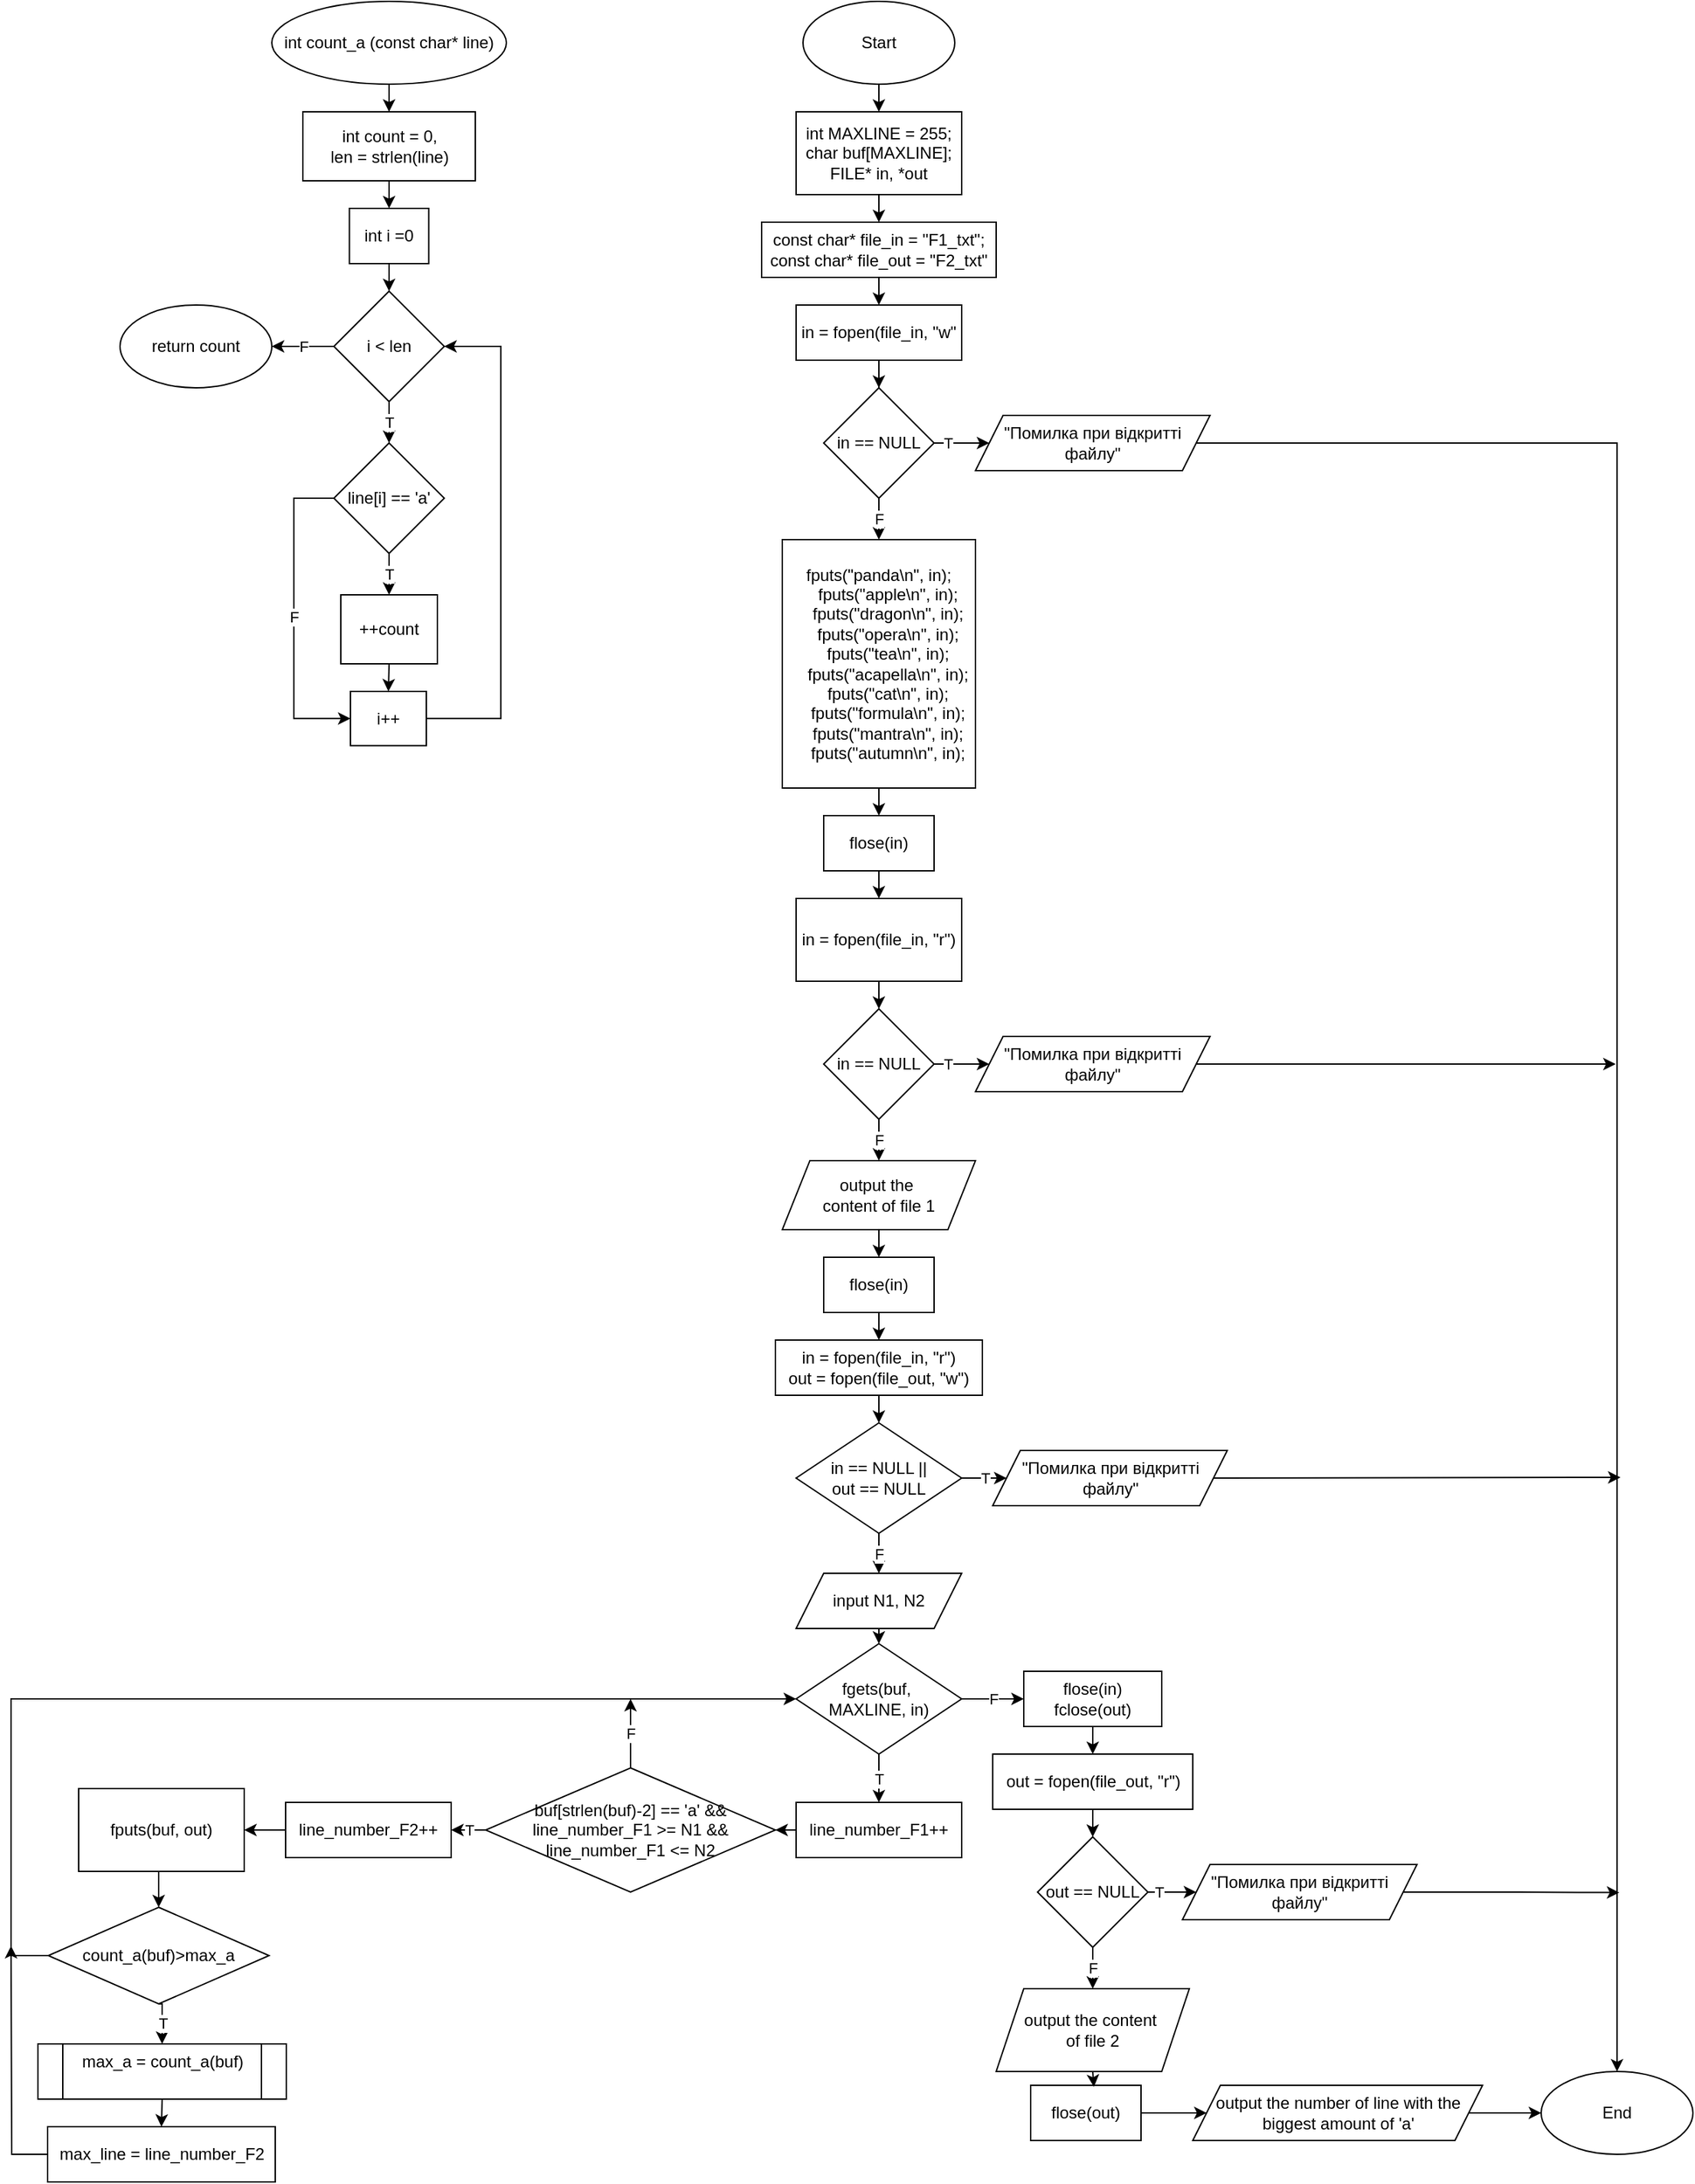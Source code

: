 <mxfile version="24.8.6">
  <diagram name="Сторінка-1" id="p6vIL5JQZO4nBWqq933c">
    <mxGraphModel dx="1498" dy="611" grid="1" gridSize="10" guides="1" tooltips="1" connect="1" arrows="1" fold="1" page="1" pageScale="1" pageWidth="827" pageHeight="1169" math="0" shadow="0">
      <root>
        <mxCell id="0" />
        <mxCell id="1" parent="0" />
        <mxCell id="-3Lw0trIVXNQq_LTQyiZ-9" style="edgeStyle=orthogonalEdgeStyle;rounded=0;orthogonalLoop=1;jettySize=auto;html=1;exitX=0.5;exitY=1;exitDx=0;exitDy=0;" edge="1" parent="1" source="-3Lw0trIVXNQq_LTQyiZ-2" target="-3Lw0trIVXNQq_LTQyiZ-3">
          <mxGeometry relative="1" as="geometry" />
        </mxCell>
        <mxCell id="-3Lw0trIVXNQq_LTQyiZ-2" value="int count_a (const char* line)" style="ellipse;whiteSpace=wrap;html=1;" vertex="1" parent="1">
          <mxGeometry x="120" y="30" width="170" height="60" as="geometry" />
        </mxCell>
        <mxCell id="-3Lw0trIVXNQq_LTQyiZ-10" style="edgeStyle=orthogonalEdgeStyle;rounded=0;orthogonalLoop=1;jettySize=auto;html=1;exitX=0.5;exitY=1;exitDx=0;exitDy=0;entryX=0.5;entryY=0;entryDx=0;entryDy=0;" edge="1" parent="1" source="-3Lw0trIVXNQq_LTQyiZ-3" target="-3Lw0trIVXNQq_LTQyiZ-4">
          <mxGeometry relative="1" as="geometry" />
        </mxCell>
        <mxCell id="-3Lw0trIVXNQq_LTQyiZ-3" value="&lt;div&gt;int count = 0,&lt;/div&gt;&lt;div&gt;len = strlen(line)&lt;br&gt;&lt;/div&gt;" style="rounded=0;whiteSpace=wrap;html=1;" vertex="1" parent="1">
          <mxGeometry x="142.5" y="110" width="125" height="50" as="geometry" />
        </mxCell>
        <mxCell id="-3Lw0trIVXNQq_LTQyiZ-11" style="edgeStyle=orthogonalEdgeStyle;rounded=0;orthogonalLoop=1;jettySize=auto;html=1;exitX=0.5;exitY=1;exitDx=0;exitDy=0;entryX=0.5;entryY=0;entryDx=0;entryDy=0;" edge="1" parent="1" source="-3Lw0trIVXNQq_LTQyiZ-4" target="-3Lw0trIVXNQq_LTQyiZ-5">
          <mxGeometry relative="1" as="geometry" />
        </mxCell>
        <mxCell id="-3Lw0trIVXNQq_LTQyiZ-4" value="int i =0" style="rounded=0;whiteSpace=wrap;html=1;" vertex="1" parent="1">
          <mxGeometry x="176.25" y="180" width="57.5" height="40" as="geometry" />
        </mxCell>
        <mxCell id="-3Lw0trIVXNQq_LTQyiZ-12" value="T" style="edgeStyle=orthogonalEdgeStyle;rounded=0;orthogonalLoop=1;jettySize=auto;html=1;exitX=0.5;exitY=1;exitDx=0;exitDy=0;entryX=0.5;entryY=0;entryDx=0;entryDy=0;" edge="1" parent="1" source="-3Lw0trIVXNQq_LTQyiZ-5" target="-3Lw0trIVXNQq_LTQyiZ-6">
          <mxGeometry relative="1" as="geometry" />
        </mxCell>
        <mxCell id="-3Lw0trIVXNQq_LTQyiZ-17" value="F" style="edgeStyle=orthogonalEdgeStyle;rounded=0;orthogonalLoop=1;jettySize=auto;html=1;exitX=0;exitY=0.5;exitDx=0;exitDy=0;entryX=1;entryY=0.5;entryDx=0;entryDy=0;" edge="1" parent="1" source="-3Lw0trIVXNQq_LTQyiZ-5" target="-3Lw0trIVXNQq_LTQyiZ-8">
          <mxGeometry relative="1" as="geometry" />
        </mxCell>
        <mxCell id="-3Lw0trIVXNQq_LTQyiZ-5" value="i &amp;lt; len" style="rhombus;whiteSpace=wrap;html=1;" vertex="1" parent="1">
          <mxGeometry x="165" y="240" width="80" height="80" as="geometry" />
        </mxCell>
        <mxCell id="-3Lw0trIVXNQq_LTQyiZ-13" value="T" style="edgeStyle=orthogonalEdgeStyle;rounded=0;orthogonalLoop=1;jettySize=auto;html=1;exitX=0.5;exitY=1;exitDx=0;exitDy=0;entryX=0.5;entryY=0;entryDx=0;entryDy=0;" edge="1" parent="1" source="-3Lw0trIVXNQq_LTQyiZ-6" target="-3Lw0trIVXNQq_LTQyiZ-7">
          <mxGeometry relative="1" as="geometry" />
        </mxCell>
        <mxCell id="-3Lw0trIVXNQq_LTQyiZ-19" value="F" style="edgeStyle=orthogonalEdgeStyle;rounded=0;orthogonalLoop=1;jettySize=auto;html=1;entryX=0;entryY=0.5;entryDx=0;entryDy=0;" edge="1" parent="1" source="-3Lw0trIVXNQq_LTQyiZ-6" target="-3Lw0trIVXNQq_LTQyiZ-14">
          <mxGeometry relative="1" as="geometry">
            <mxPoint x="135" y="560" as="targetPoint" />
            <Array as="points">
              <mxPoint x="136" y="390" />
              <mxPoint x="136" y="550" />
            </Array>
          </mxGeometry>
        </mxCell>
        <mxCell id="-3Lw0trIVXNQq_LTQyiZ-6" value="line[i] == &#39;a&#39;" style="rhombus;whiteSpace=wrap;html=1;" vertex="1" parent="1">
          <mxGeometry x="165" y="350" width="80" height="80" as="geometry" />
        </mxCell>
        <mxCell id="-3Lw0trIVXNQq_LTQyiZ-15" style="edgeStyle=orthogonalEdgeStyle;rounded=0;orthogonalLoop=1;jettySize=auto;html=1;exitX=0.5;exitY=1;exitDx=0;exitDy=0;entryX=0.5;entryY=0;entryDx=0;entryDy=0;" edge="1" parent="1" source="-3Lw0trIVXNQq_LTQyiZ-7" target="-3Lw0trIVXNQq_LTQyiZ-14">
          <mxGeometry relative="1" as="geometry" />
        </mxCell>
        <mxCell id="-3Lw0trIVXNQq_LTQyiZ-7" value="++count" style="rounded=0;whiteSpace=wrap;html=1;" vertex="1" parent="1">
          <mxGeometry x="170" y="460" width="70" height="50" as="geometry" />
        </mxCell>
        <mxCell id="-3Lw0trIVXNQq_LTQyiZ-8" value="return count" style="ellipse;whiteSpace=wrap;html=1;" vertex="1" parent="1">
          <mxGeometry x="10" y="250" width="110" height="60" as="geometry" />
        </mxCell>
        <mxCell id="-3Lw0trIVXNQq_LTQyiZ-16" style="edgeStyle=orthogonalEdgeStyle;rounded=0;orthogonalLoop=1;jettySize=auto;html=1;exitX=1;exitY=0.5;exitDx=0;exitDy=0;entryX=1;entryY=0.5;entryDx=0;entryDy=0;" edge="1" parent="1" source="-3Lw0trIVXNQq_LTQyiZ-14" target="-3Lw0trIVXNQq_LTQyiZ-5">
          <mxGeometry relative="1" as="geometry">
            <mxPoint x="285" y="270" as="targetPoint" />
            <Array as="points">
              <mxPoint x="286" y="550" />
              <mxPoint x="286" y="280" />
            </Array>
          </mxGeometry>
        </mxCell>
        <mxCell id="-3Lw0trIVXNQq_LTQyiZ-14" value="i++" style="rounded=0;whiteSpace=wrap;html=1;" vertex="1" parent="1">
          <mxGeometry x="177" y="530" width="55" height="39.29" as="geometry" />
        </mxCell>
        <mxCell id="-3Lw0trIVXNQq_LTQyiZ-65" style="edgeStyle=orthogonalEdgeStyle;rounded=0;orthogonalLoop=1;jettySize=auto;html=1;exitX=0.5;exitY=1;exitDx=0;exitDy=0;entryX=0.5;entryY=0;entryDx=0;entryDy=0;" edge="1" parent="1" source="-3Lw0trIVXNQq_LTQyiZ-20" target="-3Lw0trIVXNQq_LTQyiZ-21">
          <mxGeometry relative="1" as="geometry" />
        </mxCell>
        <mxCell id="-3Lw0trIVXNQq_LTQyiZ-20" value="Start" style="ellipse;whiteSpace=wrap;html=1;" vertex="1" parent="1">
          <mxGeometry x="505" y="30" width="110" height="60" as="geometry" />
        </mxCell>
        <mxCell id="-3Lw0trIVXNQq_LTQyiZ-66" style="edgeStyle=orthogonalEdgeStyle;rounded=0;orthogonalLoop=1;jettySize=auto;html=1;exitX=0.5;exitY=1;exitDx=0;exitDy=0;entryX=0.5;entryY=0;entryDx=0;entryDy=0;" edge="1" parent="1" source="-3Lw0trIVXNQq_LTQyiZ-21" target="-3Lw0trIVXNQq_LTQyiZ-22">
          <mxGeometry relative="1" as="geometry" />
        </mxCell>
        <mxCell id="-3Lw0trIVXNQq_LTQyiZ-21" value="&lt;div&gt;int MAXLINE = 255;&lt;/div&gt;&lt;div&gt;char buf[MAXLINE];&lt;/div&gt;&lt;div&gt;FILE* in, *out&lt;br&gt;&lt;/div&gt;" style="rounded=0;whiteSpace=wrap;html=1;" vertex="1" parent="1">
          <mxGeometry x="500" y="110" width="120" height="60" as="geometry" />
        </mxCell>
        <mxCell id="-3Lw0trIVXNQq_LTQyiZ-67" style="edgeStyle=orthogonalEdgeStyle;rounded=0;orthogonalLoop=1;jettySize=auto;html=1;exitX=0.5;exitY=1;exitDx=0;exitDy=0;entryX=0.5;entryY=0;entryDx=0;entryDy=0;" edge="1" parent="1" source="-3Lw0trIVXNQq_LTQyiZ-22" target="-3Lw0trIVXNQq_LTQyiZ-23">
          <mxGeometry relative="1" as="geometry" />
        </mxCell>
        <mxCell id="-3Lw0trIVXNQq_LTQyiZ-22" value="&lt;div&gt;const char* file_in = &quot;F1_txt&quot;; &lt;br&gt;&lt;/div&gt;&lt;div&gt;const char* file_out = &quot;F2_txt&quot;&lt;br&gt;&lt;/div&gt;" style="rounded=0;whiteSpace=wrap;html=1;" vertex="1" parent="1">
          <mxGeometry x="475" y="190" width="170" height="40" as="geometry" />
        </mxCell>
        <mxCell id="-3Lw0trIVXNQq_LTQyiZ-68" style="edgeStyle=orthogonalEdgeStyle;rounded=0;orthogonalLoop=1;jettySize=auto;html=1;exitX=0.5;exitY=1;exitDx=0;exitDy=0;" edge="1" parent="1" source="-3Lw0trIVXNQq_LTQyiZ-23" target="-3Lw0trIVXNQq_LTQyiZ-24">
          <mxGeometry relative="1" as="geometry" />
        </mxCell>
        <mxCell id="-3Lw0trIVXNQq_LTQyiZ-23" value="in = fopen(file_in, &quot;w&quot;" style="rounded=0;whiteSpace=wrap;html=1;" vertex="1" parent="1">
          <mxGeometry x="500" y="250" width="120" height="40" as="geometry" />
        </mxCell>
        <mxCell id="-3Lw0trIVXNQq_LTQyiZ-70" value="T" style="edgeStyle=orthogonalEdgeStyle;rounded=0;orthogonalLoop=1;jettySize=auto;html=1;exitX=1;exitY=0.5;exitDx=0;exitDy=0;entryX=0;entryY=0.5;entryDx=0;entryDy=0;" edge="1" parent="1" source="-3Lw0trIVXNQq_LTQyiZ-24" target="-3Lw0trIVXNQq_LTQyiZ-25">
          <mxGeometry relative="1" as="geometry" />
        </mxCell>
        <mxCell id="-3Lw0trIVXNQq_LTQyiZ-72" value="F" style="edgeStyle=orthogonalEdgeStyle;rounded=0;orthogonalLoop=1;jettySize=auto;html=1;exitX=0.5;exitY=1;exitDx=0;exitDy=0;entryX=0.5;entryY=0;entryDx=0;entryDy=0;" edge="1" parent="1" source="-3Lw0trIVXNQq_LTQyiZ-24" target="-3Lw0trIVXNQq_LTQyiZ-26">
          <mxGeometry relative="1" as="geometry" />
        </mxCell>
        <mxCell id="-3Lw0trIVXNQq_LTQyiZ-24" value="in == NULL" style="rhombus;whiteSpace=wrap;html=1;" vertex="1" parent="1">
          <mxGeometry x="520" y="310" width="80" height="80" as="geometry" />
        </mxCell>
        <mxCell id="-3Lw0trIVXNQq_LTQyiZ-60" style="edgeStyle=orthogonalEdgeStyle;rounded=0;orthogonalLoop=1;jettySize=auto;html=1;exitX=1;exitY=0.5;exitDx=0;exitDy=0;entryX=0.5;entryY=0;entryDx=0;entryDy=0;" edge="1" parent="1" source="-3Lw0trIVXNQq_LTQyiZ-25" target="-3Lw0trIVXNQq_LTQyiZ-56">
          <mxGeometry relative="1" as="geometry" />
        </mxCell>
        <mxCell id="-3Lw0trIVXNQq_LTQyiZ-25" value="&quot;Помилка при відкритті файлу&quot;" style="shape=parallelogram;perimeter=parallelogramPerimeter;whiteSpace=wrap;html=1;fixedSize=1;" vertex="1" parent="1">
          <mxGeometry x="630" y="330" width="170" height="40" as="geometry" />
        </mxCell>
        <mxCell id="-3Lw0trIVXNQq_LTQyiZ-74" style="edgeStyle=orthogonalEdgeStyle;rounded=0;orthogonalLoop=1;jettySize=auto;html=1;exitX=0.5;exitY=1;exitDx=0;exitDy=0;entryX=0.5;entryY=0;entryDx=0;entryDy=0;" edge="1" parent="1" source="-3Lw0trIVXNQq_LTQyiZ-26" target="-3Lw0trIVXNQq_LTQyiZ-32">
          <mxGeometry relative="1" as="geometry" />
        </mxCell>
        <mxCell id="-3Lw0trIVXNQq_LTQyiZ-26" value="fputs(&quot;panda\n&quot;, in);&lt;br&gt;&amp;nbsp;&amp;nbsp;&amp;nbsp; fputs(&quot;apple\n&quot;, in);&lt;br&gt;&amp;nbsp;&amp;nbsp;&amp;nbsp; fputs(&quot;dragon\n&quot;, in);&lt;br&gt;&amp;nbsp;&amp;nbsp;&amp;nbsp; fputs(&quot;opera\n&quot;, in);&lt;br&gt;&amp;nbsp;&amp;nbsp;&amp;nbsp; fputs(&quot;tea\n&quot;, in);&lt;br&gt;&amp;nbsp;&amp;nbsp;&amp;nbsp; fputs(&quot;acapella\n&quot;, in);&lt;br&gt;&amp;nbsp;&amp;nbsp;&amp;nbsp; fputs(&quot;cat\n&quot;, in);&lt;br&gt;&amp;nbsp;&amp;nbsp;&amp;nbsp; fputs(&quot;formula\n&quot;, in);&lt;br&gt;&amp;nbsp;&amp;nbsp;&amp;nbsp; fputs(&quot;mantra\n&quot;, in);&lt;br&gt;&amp;nbsp;&amp;nbsp;&amp;nbsp; fputs(&quot;autumn\n&quot;, in);" style="rounded=0;whiteSpace=wrap;html=1;" vertex="1" parent="1">
          <mxGeometry x="490" y="420" width="140" height="180" as="geometry" />
        </mxCell>
        <mxCell id="-3Lw0trIVXNQq_LTQyiZ-81" style="edgeStyle=orthogonalEdgeStyle;rounded=0;orthogonalLoop=1;jettySize=auto;html=1;exitX=0.5;exitY=1;exitDx=0;exitDy=0;entryX=0.5;entryY=0;entryDx=0;entryDy=0;" edge="1" parent="1" source="-3Lw0trIVXNQq_LTQyiZ-27" target="-3Lw0trIVXNQq_LTQyiZ-33">
          <mxGeometry relative="1" as="geometry" />
        </mxCell>
        <mxCell id="-3Lw0trIVXNQq_LTQyiZ-27" value="flose(in)" style="rounded=0;whiteSpace=wrap;html=1;" vertex="1" parent="1">
          <mxGeometry x="520" y="940" width="80" height="40" as="geometry" />
        </mxCell>
        <mxCell id="-3Lw0trIVXNQq_LTQyiZ-76" style="edgeStyle=orthogonalEdgeStyle;rounded=0;orthogonalLoop=1;jettySize=auto;html=1;exitX=0.5;exitY=1;exitDx=0;exitDy=0;entryX=0.5;entryY=0;entryDx=0;entryDy=0;" edge="1" parent="1" source="-3Lw0trIVXNQq_LTQyiZ-28" target="-3Lw0trIVXNQq_LTQyiZ-29">
          <mxGeometry relative="1" as="geometry" />
        </mxCell>
        <mxCell id="-3Lw0trIVXNQq_LTQyiZ-28" value="in = fopen(file_in, &quot;r&quot;)" style="rounded=0;whiteSpace=wrap;html=1;" vertex="1" parent="1">
          <mxGeometry x="500" y="680" width="120" height="60" as="geometry" />
        </mxCell>
        <mxCell id="-3Lw0trIVXNQq_LTQyiZ-77" value="T" style="edgeStyle=orthogonalEdgeStyle;rounded=0;orthogonalLoop=1;jettySize=auto;html=1;exitX=1;exitY=0.5;exitDx=0;exitDy=0;entryX=0;entryY=0.5;entryDx=0;entryDy=0;" edge="1" parent="1" source="-3Lw0trIVXNQq_LTQyiZ-29" target="-3Lw0trIVXNQq_LTQyiZ-30">
          <mxGeometry relative="1" as="geometry" />
        </mxCell>
        <mxCell id="-3Lw0trIVXNQq_LTQyiZ-79" value="F" style="edgeStyle=orthogonalEdgeStyle;rounded=0;orthogonalLoop=1;jettySize=auto;html=1;exitX=0.5;exitY=1;exitDx=0;exitDy=0;entryX=0.5;entryY=0;entryDx=0;entryDy=0;" edge="1" parent="1" source="-3Lw0trIVXNQq_LTQyiZ-29" target="-3Lw0trIVXNQq_LTQyiZ-31">
          <mxGeometry relative="1" as="geometry" />
        </mxCell>
        <mxCell id="-3Lw0trIVXNQq_LTQyiZ-29" value="in == NULL" style="rhombus;whiteSpace=wrap;html=1;" vertex="1" parent="1">
          <mxGeometry x="520" y="760" width="80" height="80" as="geometry" />
        </mxCell>
        <mxCell id="-3Lw0trIVXNQq_LTQyiZ-78" style="edgeStyle=orthogonalEdgeStyle;rounded=0;orthogonalLoop=1;jettySize=auto;html=1;exitX=1;exitY=0.5;exitDx=0;exitDy=0;" edge="1" parent="1" source="-3Lw0trIVXNQq_LTQyiZ-30">
          <mxGeometry relative="1" as="geometry">
            <mxPoint x="1094" y="800" as="targetPoint" />
          </mxGeometry>
        </mxCell>
        <mxCell id="-3Lw0trIVXNQq_LTQyiZ-30" value="&quot;Помилка при відкритті файлу&quot;" style="shape=parallelogram;perimeter=parallelogramPerimeter;whiteSpace=wrap;html=1;fixedSize=1;" vertex="1" parent="1">
          <mxGeometry x="630" y="780" width="170" height="40" as="geometry" />
        </mxCell>
        <mxCell id="-3Lw0trIVXNQq_LTQyiZ-80" style="edgeStyle=orthogonalEdgeStyle;rounded=0;orthogonalLoop=1;jettySize=auto;html=1;exitX=0.5;exitY=1;exitDx=0;exitDy=0;entryX=0.5;entryY=0;entryDx=0;entryDy=0;" edge="1" parent="1" source="-3Lw0trIVXNQq_LTQyiZ-31" target="-3Lw0trIVXNQq_LTQyiZ-27">
          <mxGeometry relative="1" as="geometry" />
        </mxCell>
        <mxCell id="-3Lw0trIVXNQq_LTQyiZ-31" value="&lt;div&gt;output the&amp;nbsp;&lt;/div&gt;&lt;div&gt;content of file 1&lt;/div&gt;" style="shape=parallelogram;perimeter=parallelogramPerimeter;whiteSpace=wrap;html=1;fixedSize=1;" vertex="1" parent="1">
          <mxGeometry x="490" y="870" width="140" height="50" as="geometry" />
        </mxCell>
        <mxCell id="-3Lw0trIVXNQq_LTQyiZ-75" style="edgeStyle=orthogonalEdgeStyle;rounded=0;orthogonalLoop=1;jettySize=auto;html=1;exitX=0.5;exitY=1;exitDx=0;exitDy=0;entryX=0.5;entryY=0;entryDx=0;entryDy=0;" edge="1" parent="1" source="-3Lw0trIVXNQq_LTQyiZ-32" target="-3Lw0trIVXNQq_LTQyiZ-28">
          <mxGeometry relative="1" as="geometry" />
        </mxCell>
        <mxCell id="-3Lw0trIVXNQq_LTQyiZ-32" value="flose(in)" style="rounded=0;whiteSpace=wrap;html=1;" vertex="1" parent="1">
          <mxGeometry x="520" y="620" width="80" height="40" as="geometry" />
        </mxCell>
        <mxCell id="-3Lw0trIVXNQq_LTQyiZ-82" style="edgeStyle=orthogonalEdgeStyle;rounded=0;orthogonalLoop=1;jettySize=auto;html=1;exitX=0.5;exitY=1;exitDx=0;exitDy=0;entryX=0.5;entryY=0;entryDx=0;entryDy=0;" edge="1" parent="1" source="-3Lw0trIVXNQq_LTQyiZ-33" target="-3Lw0trIVXNQq_LTQyiZ-34">
          <mxGeometry relative="1" as="geometry" />
        </mxCell>
        <mxCell id="-3Lw0trIVXNQq_LTQyiZ-33" value="&lt;div&gt;in = fopen(file_in, &quot;r&quot;)&lt;/div&gt;&lt;div&gt;out = fopen(file_out, &quot;w&quot;)&lt;br&gt;&lt;/div&gt;" style="rounded=0;whiteSpace=wrap;html=1;" vertex="1" parent="1">
          <mxGeometry x="485" y="1000" width="150" height="40" as="geometry" />
        </mxCell>
        <mxCell id="-3Lw0trIVXNQq_LTQyiZ-83" value="T" style="edgeStyle=orthogonalEdgeStyle;rounded=0;orthogonalLoop=1;jettySize=auto;html=1;exitX=1;exitY=0.5;exitDx=0;exitDy=0;entryX=0;entryY=0.5;entryDx=0;entryDy=0;" edge="1" parent="1" source="-3Lw0trIVXNQq_LTQyiZ-34" target="-3Lw0trIVXNQq_LTQyiZ-35">
          <mxGeometry relative="1" as="geometry" />
        </mxCell>
        <mxCell id="-3Lw0trIVXNQq_LTQyiZ-84" value="F" style="edgeStyle=orthogonalEdgeStyle;rounded=0;orthogonalLoop=1;jettySize=auto;html=1;exitX=0.5;exitY=1;exitDx=0;exitDy=0;entryX=0.5;entryY=0;entryDx=0;entryDy=0;" edge="1" parent="1" source="-3Lw0trIVXNQq_LTQyiZ-34" target="-3Lw0trIVXNQq_LTQyiZ-36">
          <mxGeometry relative="1" as="geometry" />
        </mxCell>
        <mxCell id="-3Lw0trIVXNQq_LTQyiZ-34" value="&lt;div&gt;in == NULL || &lt;br&gt;&lt;/div&gt;&lt;div&gt;out == NULL&lt;br&gt;&lt;/div&gt;" style="rhombus;whiteSpace=wrap;html=1;" vertex="1" parent="1">
          <mxGeometry x="500" y="1060" width="120" height="80" as="geometry" />
        </mxCell>
        <mxCell id="-3Lw0trIVXNQq_LTQyiZ-63" style="edgeStyle=orthogonalEdgeStyle;rounded=0;orthogonalLoop=1;jettySize=auto;html=1;exitX=1;exitY=0.5;exitDx=0;exitDy=0;" edge="1" parent="1" source="-3Lw0trIVXNQq_LTQyiZ-35">
          <mxGeometry relative="1" as="geometry">
            <mxPoint x="1097.5" y="1099.5" as="targetPoint" />
          </mxGeometry>
        </mxCell>
        <mxCell id="-3Lw0trIVXNQq_LTQyiZ-35" value="&quot;Помилка при відкритті файлу&quot;" style="shape=parallelogram;perimeter=parallelogramPerimeter;whiteSpace=wrap;html=1;fixedSize=1;" vertex="1" parent="1">
          <mxGeometry x="642.5" y="1080" width="170" height="40" as="geometry" />
        </mxCell>
        <mxCell id="-3Lw0trIVXNQq_LTQyiZ-85" style="edgeStyle=orthogonalEdgeStyle;rounded=0;orthogonalLoop=1;jettySize=auto;html=1;exitX=0.5;exitY=1;exitDx=0;exitDy=0;entryX=0.5;entryY=0;entryDx=0;entryDy=0;" edge="1" parent="1" source="-3Lw0trIVXNQq_LTQyiZ-36" target="-3Lw0trIVXNQq_LTQyiZ-37">
          <mxGeometry relative="1" as="geometry" />
        </mxCell>
        <mxCell id="-3Lw0trIVXNQq_LTQyiZ-36" value="input N1, N2" style="shape=parallelogram;perimeter=parallelogramPerimeter;whiteSpace=wrap;html=1;fixedSize=1;" vertex="1" parent="1">
          <mxGeometry x="500" y="1169" width="120" height="40" as="geometry" />
        </mxCell>
        <mxCell id="-3Lw0trIVXNQq_LTQyiZ-46" value="T" style="edgeStyle=orthogonalEdgeStyle;rounded=0;orthogonalLoop=1;jettySize=auto;html=1;exitX=0.5;exitY=1;exitDx=0;exitDy=0;entryX=0.5;entryY=0;entryDx=0;entryDy=0;" edge="1" parent="1" source="-3Lw0trIVXNQq_LTQyiZ-37" target="-3Lw0trIVXNQq_LTQyiZ-40">
          <mxGeometry relative="1" as="geometry" />
        </mxCell>
        <mxCell id="-3Lw0trIVXNQq_LTQyiZ-47" value="F" style="edgeStyle=orthogonalEdgeStyle;rounded=0;orthogonalLoop=1;jettySize=auto;html=1;exitX=1;exitY=0.5;exitDx=0;exitDy=0;entryX=0;entryY=0.5;entryDx=0;entryDy=0;" edge="1" parent="1" source="-3Lw0trIVXNQq_LTQyiZ-37" target="-3Lw0trIVXNQq_LTQyiZ-45">
          <mxGeometry relative="1" as="geometry" />
        </mxCell>
        <mxCell id="-3Lw0trIVXNQq_LTQyiZ-37" value="&lt;div&gt;fgets(buf,&amp;nbsp;&lt;/div&gt;&lt;div&gt;MAXLINE, in)&lt;/div&gt;" style="rhombus;whiteSpace=wrap;html=1;" vertex="1" parent="1">
          <mxGeometry x="500" y="1220" width="120" height="80" as="geometry" />
        </mxCell>
        <mxCell id="-3Lw0trIVXNQq_LTQyiZ-94" style="edgeStyle=orthogonalEdgeStyle;rounded=0;orthogonalLoop=1;jettySize=auto;html=1;entryX=1;entryY=0.5;entryDx=0;entryDy=0;" edge="1" parent="1" source="-3Lw0trIVXNQq_LTQyiZ-38" target="-3Lw0trIVXNQq_LTQyiZ-41">
          <mxGeometry relative="1" as="geometry" />
        </mxCell>
        <mxCell id="-3Lw0trIVXNQq_LTQyiZ-38" value="line_number_F2++" style="rounded=0;whiteSpace=wrap;html=1;" vertex="1" parent="1">
          <mxGeometry x="130" y="1335" width="120" height="40" as="geometry" />
        </mxCell>
        <mxCell id="-3Lw0trIVXNQq_LTQyiZ-93" value="T" style="edgeStyle=orthogonalEdgeStyle;rounded=0;orthogonalLoop=1;jettySize=auto;html=1;entryX=1;entryY=0.5;entryDx=0;entryDy=0;" edge="1" parent="1" source="-3Lw0trIVXNQq_LTQyiZ-39" target="-3Lw0trIVXNQq_LTQyiZ-38">
          <mxGeometry relative="1" as="geometry" />
        </mxCell>
        <mxCell id="-3Lw0trIVXNQq_LTQyiZ-98" value="F" style="edgeStyle=orthogonalEdgeStyle;rounded=0;orthogonalLoop=1;jettySize=auto;html=1;" edge="1" parent="1" source="-3Lw0trIVXNQq_LTQyiZ-39">
          <mxGeometry relative="1" as="geometry">
            <mxPoint x="380" y="1260" as="targetPoint" />
          </mxGeometry>
        </mxCell>
        <mxCell id="-3Lw0trIVXNQq_LTQyiZ-39" value="buf[strlen(buf)-2] == &#39;a&#39; &amp;amp;&amp;amp; line_number_F1 &amp;gt;= N1 &amp;amp;&amp;amp; line_number_F1 &amp;lt;= N2" style="rhombus;whiteSpace=wrap;html=1;" vertex="1" parent="1">
          <mxGeometry x="275" y="1310" width="210" height="90" as="geometry" />
        </mxCell>
        <mxCell id="-3Lw0trIVXNQq_LTQyiZ-92" style="edgeStyle=orthogonalEdgeStyle;rounded=0;orthogonalLoop=1;jettySize=auto;html=1;exitX=0;exitY=0.5;exitDx=0;exitDy=0;entryX=1;entryY=0.5;entryDx=0;entryDy=0;" edge="1" parent="1" source="-3Lw0trIVXNQq_LTQyiZ-40" target="-3Lw0trIVXNQq_LTQyiZ-39">
          <mxGeometry relative="1" as="geometry" />
        </mxCell>
        <mxCell id="-3Lw0trIVXNQq_LTQyiZ-40" value="line_number_F1++" style="rounded=0;whiteSpace=wrap;html=1;" vertex="1" parent="1">
          <mxGeometry x="500" y="1335" width="120" height="40" as="geometry" />
        </mxCell>
        <mxCell id="-3Lw0trIVXNQq_LTQyiZ-95" style="edgeStyle=orthogonalEdgeStyle;rounded=0;orthogonalLoop=1;jettySize=auto;html=1;exitX=0.5;exitY=1;exitDx=0;exitDy=0;entryX=0.5;entryY=0;entryDx=0;entryDy=0;" edge="1" parent="1" source="-3Lw0trIVXNQq_LTQyiZ-41" target="-3Lw0trIVXNQq_LTQyiZ-42">
          <mxGeometry relative="1" as="geometry" />
        </mxCell>
        <mxCell id="-3Lw0trIVXNQq_LTQyiZ-41" value="fputs(buf, out)" style="rounded=0;whiteSpace=wrap;html=1;" vertex="1" parent="1">
          <mxGeometry x="-20" y="1325" width="120" height="60" as="geometry" />
        </mxCell>
        <mxCell id="-3Lw0trIVXNQq_LTQyiZ-97" style="edgeStyle=orthogonalEdgeStyle;rounded=0;orthogonalLoop=1;jettySize=auto;html=1;exitX=0;exitY=0.5;exitDx=0;exitDy=0;entryX=0;entryY=0.5;entryDx=0;entryDy=0;" edge="1" parent="1" source="-3Lw0trIVXNQq_LTQyiZ-42" target="-3Lw0trIVXNQq_LTQyiZ-37">
          <mxGeometry relative="1" as="geometry">
            <mxPoint x="320" y="1260" as="targetPoint" />
            <Array as="points">
              <mxPoint x="-69" y="1446" />
              <mxPoint x="-69" y="1260" />
            </Array>
          </mxGeometry>
        </mxCell>
        <mxCell id="-3Lw0trIVXNQq_LTQyiZ-101" value="T" style="edgeStyle=orthogonalEdgeStyle;rounded=0;orthogonalLoop=1;jettySize=auto;html=1;exitX=0.5;exitY=1;exitDx=0;exitDy=0;entryX=0.5;entryY=0;entryDx=0;entryDy=0;" edge="1" parent="1" source="-3Lw0trIVXNQq_LTQyiZ-42" target="-3Lw0trIVXNQq_LTQyiZ-100">
          <mxGeometry relative="1" as="geometry" />
        </mxCell>
        <mxCell id="-3Lw0trIVXNQq_LTQyiZ-42" value="count_a(buf)&amp;gt;max_a" style="rhombus;whiteSpace=wrap;html=1;" vertex="1" parent="1">
          <mxGeometry x="-42" y="1411" width="160" height="70" as="geometry" />
        </mxCell>
        <mxCell id="-3Lw0trIVXNQq_LTQyiZ-103" style="edgeStyle=orthogonalEdgeStyle;rounded=0;orthogonalLoop=1;jettySize=auto;html=1;" edge="1" parent="1" source="-3Lw0trIVXNQq_LTQyiZ-43">
          <mxGeometry relative="1" as="geometry">
            <mxPoint x="-69" y="1439" as="targetPoint" />
          </mxGeometry>
        </mxCell>
        <mxCell id="-3Lw0trIVXNQq_LTQyiZ-43" value="&lt;div&gt;max_line = line_number_F2&lt;br&gt;&lt;/div&gt;" style="rounded=0;whiteSpace=wrap;html=1;" vertex="1" parent="1">
          <mxGeometry x="-42.5" y="1570" width="165" height="40" as="geometry" />
        </mxCell>
        <mxCell id="-3Lw0trIVXNQq_LTQyiZ-86" style="edgeStyle=orthogonalEdgeStyle;rounded=0;orthogonalLoop=1;jettySize=auto;html=1;exitX=0.5;exitY=1;exitDx=0;exitDy=0;entryX=0.5;entryY=0;entryDx=0;entryDy=0;" edge="1" parent="1" source="-3Lw0trIVXNQq_LTQyiZ-45" target="-3Lw0trIVXNQq_LTQyiZ-48">
          <mxGeometry relative="1" as="geometry" />
        </mxCell>
        <mxCell id="-3Lw0trIVXNQq_LTQyiZ-45" value="&lt;div&gt;flose(in)&lt;/div&gt;&lt;div&gt;fclose(out)&lt;br&gt;&lt;/div&gt;" style="rounded=0;whiteSpace=wrap;html=1;" vertex="1" parent="1">
          <mxGeometry x="665" y="1240" width="100" height="40" as="geometry" />
        </mxCell>
        <mxCell id="-3Lw0trIVXNQq_LTQyiZ-87" style="edgeStyle=orthogonalEdgeStyle;rounded=0;orthogonalLoop=1;jettySize=auto;html=1;exitX=0.5;exitY=1;exitDx=0;exitDy=0;entryX=0.5;entryY=0;entryDx=0;entryDy=0;" edge="1" parent="1" source="-3Lw0trIVXNQq_LTQyiZ-48" target="-3Lw0trIVXNQq_LTQyiZ-49">
          <mxGeometry relative="1" as="geometry" />
        </mxCell>
        <mxCell id="-3Lw0trIVXNQq_LTQyiZ-48" value="&lt;div&gt;out = fopen(file_out, &quot;r&quot;)&lt;br&gt;&lt;/div&gt;" style="rounded=0;whiteSpace=wrap;html=1;" vertex="1" parent="1">
          <mxGeometry x="642.5" y="1300" width="145" height="40" as="geometry" />
        </mxCell>
        <mxCell id="-3Lw0trIVXNQq_LTQyiZ-88" value="F" style="edgeStyle=orthogonalEdgeStyle;rounded=0;orthogonalLoop=1;jettySize=auto;html=1;exitX=0.5;exitY=1;exitDx=0;exitDy=0;entryX=0.5;entryY=0;entryDx=0;entryDy=0;" edge="1" parent="1" source="-3Lw0trIVXNQq_LTQyiZ-49" target="-3Lw0trIVXNQq_LTQyiZ-51">
          <mxGeometry relative="1" as="geometry" />
        </mxCell>
        <mxCell id="-3Lw0trIVXNQq_LTQyiZ-91" value="T" style="edgeStyle=orthogonalEdgeStyle;rounded=0;orthogonalLoop=1;jettySize=auto;html=1;exitX=1;exitY=0.5;exitDx=0;exitDy=0;" edge="1" parent="1" source="-3Lw0trIVXNQq_LTQyiZ-49" target="-3Lw0trIVXNQq_LTQyiZ-50">
          <mxGeometry relative="1" as="geometry" />
        </mxCell>
        <mxCell id="-3Lw0trIVXNQq_LTQyiZ-49" value="out == NULL" style="rhombus;whiteSpace=wrap;html=1;" vertex="1" parent="1">
          <mxGeometry x="675" y="1360" width="80" height="80" as="geometry" />
        </mxCell>
        <mxCell id="-3Lw0trIVXNQq_LTQyiZ-62" style="edgeStyle=orthogonalEdgeStyle;rounded=0;orthogonalLoop=1;jettySize=auto;html=1;exitX=1;exitY=0.5;exitDx=0;exitDy=0;" edge="1" parent="1" source="-3Lw0trIVXNQq_LTQyiZ-50">
          <mxGeometry relative="1" as="geometry">
            <mxPoint x="1096.667" y="1400.333" as="targetPoint" />
          </mxGeometry>
        </mxCell>
        <mxCell id="-3Lw0trIVXNQq_LTQyiZ-50" value="&quot;Помилка при відкритті файлу&quot;" style="shape=parallelogram;perimeter=parallelogramPerimeter;whiteSpace=wrap;html=1;fixedSize=1;" vertex="1" parent="1">
          <mxGeometry x="780" y="1380" width="170" height="40" as="geometry" />
        </mxCell>
        <mxCell id="-3Lw0trIVXNQq_LTQyiZ-51" value="&lt;div&gt;output the content&amp;nbsp;&lt;/div&gt;&lt;div&gt;of file 2&lt;/div&gt;" style="shape=parallelogram;perimeter=parallelogramPerimeter;whiteSpace=wrap;html=1;fixedSize=1;" vertex="1" parent="1">
          <mxGeometry x="645" y="1470" width="140" height="60" as="geometry" />
        </mxCell>
        <mxCell id="-3Lw0trIVXNQq_LTQyiZ-90" style="edgeStyle=orthogonalEdgeStyle;rounded=0;orthogonalLoop=1;jettySize=auto;html=1;exitX=1;exitY=0.5;exitDx=0;exitDy=0;" edge="1" parent="1" source="-3Lw0trIVXNQq_LTQyiZ-52" target="-3Lw0trIVXNQq_LTQyiZ-53">
          <mxGeometry relative="1" as="geometry" />
        </mxCell>
        <mxCell id="-3Lw0trIVXNQq_LTQyiZ-52" value="flose(out)" style="rounded=0;whiteSpace=wrap;html=1;" vertex="1" parent="1">
          <mxGeometry x="670" y="1540" width="80" height="40" as="geometry" />
        </mxCell>
        <mxCell id="-3Lw0trIVXNQq_LTQyiZ-57" style="edgeStyle=orthogonalEdgeStyle;rounded=0;orthogonalLoop=1;jettySize=auto;html=1;exitX=1;exitY=0.5;exitDx=0;exitDy=0;entryX=0;entryY=0.5;entryDx=0;entryDy=0;" edge="1" parent="1" source="-3Lw0trIVXNQq_LTQyiZ-53" target="-3Lw0trIVXNQq_LTQyiZ-56">
          <mxGeometry relative="1" as="geometry" />
        </mxCell>
        <mxCell id="-3Lw0trIVXNQq_LTQyiZ-53" value="output the number of line with the biggest amount of &#39;a&#39;" style="shape=parallelogram;perimeter=parallelogramPerimeter;whiteSpace=wrap;html=1;fixedSize=1;" vertex="1" parent="1">
          <mxGeometry x="787.5" y="1540" width="210" height="40" as="geometry" />
        </mxCell>
        <mxCell id="-3Lw0trIVXNQq_LTQyiZ-56" value="End" style="ellipse;whiteSpace=wrap;html=1;" vertex="1" parent="1">
          <mxGeometry x="1040" y="1530" width="110" height="60" as="geometry" />
        </mxCell>
        <mxCell id="-3Lw0trIVXNQq_LTQyiZ-89" style="edgeStyle=orthogonalEdgeStyle;rounded=0;orthogonalLoop=1;jettySize=auto;html=1;exitX=0.5;exitY=1;exitDx=0;exitDy=0;entryX=0.573;entryY=0.029;entryDx=0;entryDy=0;entryPerimeter=0;" edge="1" parent="1" source="-3Lw0trIVXNQq_LTQyiZ-51" target="-3Lw0trIVXNQq_LTQyiZ-52">
          <mxGeometry relative="1" as="geometry" />
        </mxCell>
        <mxCell id="-3Lw0trIVXNQq_LTQyiZ-102" style="edgeStyle=orthogonalEdgeStyle;rounded=0;orthogonalLoop=1;jettySize=auto;html=1;exitX=0.5;exitY=1;exitDx=0;exitDy=0;entryX=0.5;entryY=0;entryDx=0;entryDy=0;" edge="1" parent="1" source="-3Lw0trIVXNQq_LTQyiZ-100" target="-3Lw0trIVXNQq_LTQyiZ-43">
          <mxGeometry relative="1" as="geometry" />
        </mxCell>
        <mxCell id="-3Lw0trIVXNQq_LTQyiZ-100" value="&#xa;max_a = count_a(buf)&#xa;&#xa;" style="shape=process;whiteSpace=wrap;html=1;backgroundOutline=1;" vertex="1" parent="1">
          <mxGeometry x="-49.5" y="1510" width="180" height="40" as="geometry" />
        </mxCell>
      </root>
    </mxGraphModel>
  </diagram>
</mxfile>

